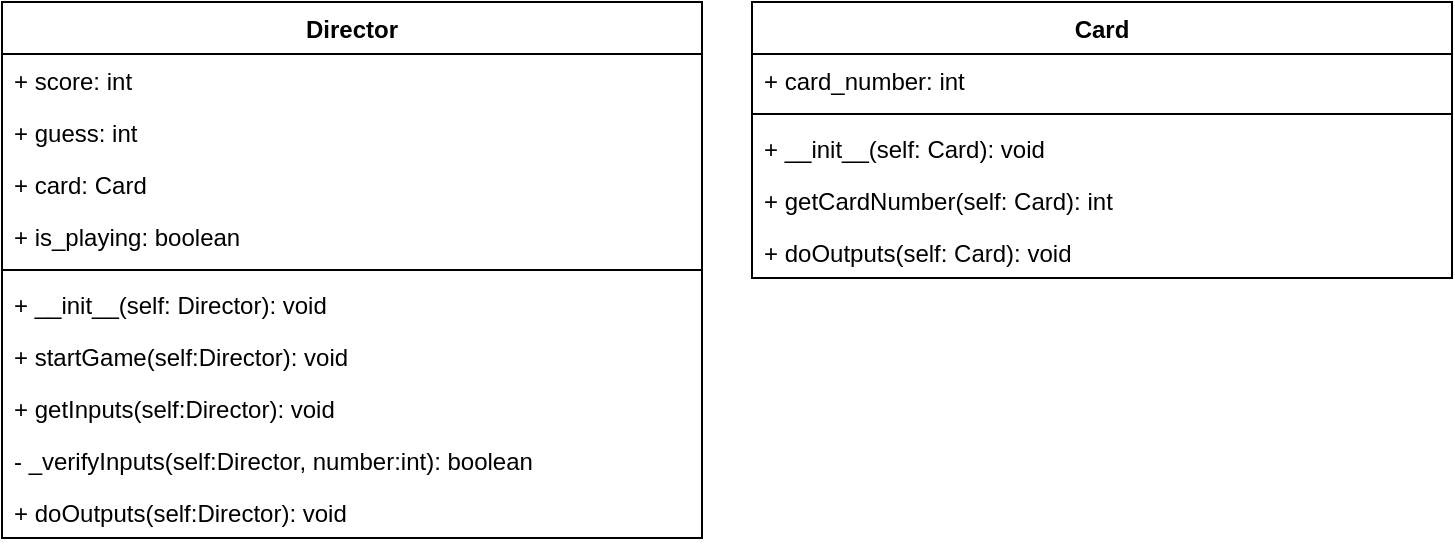 <mxfile version="20.0.1" type="device"><diagram id="SQ3CKVOHHR1j8xyti4kj" name="Page-1"><mxGraphModel dx="1422" dy="705" grid="1" gridSize="10" guides="1" tooltips="1" connect="1" arrows="1" fold="1" page="1" pageScale="1" pageWidth="850" pageHeight="1100" math="0" shadow="0"><root><mxCell id="0"/><mxCell id="1" parent="0"/><mxCell id="2LGIwAv6ksdNcT5cE-Ae-1" value="Director" style="swimlane;fontStyle=1;align=center;verticalAlign=top;childLayout=stackLayout;horizontal=1;startSize=26;horizontalStack=0;resizeParent=1;resizeParentMax=0;resizeLast=0;collapsible=1;marginBottom=0;" vertex="1" parent="1"><mxGeometry x="50" y="160" width="350" height="268" as="geometry"/></mxCell><mxCell id="2LGIwAv6ksdNcT5cE-Ae-2" value="+ score: int" style="text;strokeColor=none;fillColor=none;align=left;verticalAlign=top;spacingLeft=4;spacingRight=4;overflow=hidden;rotatable=0;points=[[0,0.5],[1,0.5]];portConstraint=eastwest;" vertex="1" parent="2LGIwAv6ksdNcT5cE-Ae-1"><mxGeometry y="26" width="350" height="26" as="geometry"/></mxCell><mxCell id="2LGIwAv6ksdNcT5cE-Ae-8" value="+ guess: int" style="text;strokeColor=none;fillColor=none;align=left;verticalAlign=top;spacingLeft=4;spacingRight=4;overflow=hidden;rotatable=0;points=[[0,0.5],[1,0.5]];portConstraint=eastwest;" vertex="1" parent="2LGIwAv6ksdNcT5cE-Ae-1"><mxGeometry y="52" width="350" height="26" as="geometry"/></mxCell><mxCell id="2LGIwAv6ksdNcT5cE-Ae-10" value="+ card: Card" style="text;strokeColor=none;fillColor=none;align=left;verticalAlign=top;spacingLeft=4;spacingRight=4;overflow=hidden;rotatable=0;points=[[0,0.5],[1,0.5]];portConstraint=eastwest;" vertex="1" parent="2LGIwAv6ksdNcT5cE-Ae-1"><mxGeometry y="78" width="350" height="26" as="geometry"/></mxCell><mxCell id="2LGIwAv6ksdNcT5cE-Ae-5" value="+ is_playing: boolean" style="text;strokeColor=none;fillColor=none;align=left;verticalAlign=top;spacingLeft=4;spacingRight=4;overflow=hidden;rotatable=0;points=[[0,0.5],[1,0.5]];portConstraint=eastwest;" vertex="1" parent="2LGIwAv6ksdNcT5cE-Ae-1"><mxGeometry y="104" width="350" height="26" as="geometry"/></mxCell><mxCell id="2LGIwAv6ksdNcT5cE-Ae-3" value="" style="line;strokeWidth=1;fillColor=none;align=left;verticalAlign=middle;spacingTop=-1;spacingLeft=3;spacingRight=3;rotatable=0;labelPosition=right;points=[];portConstraint=eastwest;" vertex="1" parent="2LGIwAv6ksdNcT5cE-Ae-1"><mxGeometry y="130" width="350" height="8" as="geometry"/></mxCell><mxCell id="2LGIwAv6ksdNcT5cE-Ae-4" value="+ __init__(self: Director): void" style="text;strokeColor=none;fillColor=none;align=left;verticalAlign=top;spacingLeft=4;spacingRight=4;overflow=hidden;rotatable=0;points=[[0,0.5],[1,0.5]];portConstraint=eastwest;" vertex="1" parent="2LGIwAv6ksdNcT5cE-Ae-1"><mxGeometry y="138" width="350" height="26" as="geometry"/></mxCell><mxCell id="2LGIwAv6ksdNcT5cE-Ae-6" value="+ startGame(self:Director): void" style="text;strokeColor=none;fillColor=none;align=left;verticalAlign=top;spacingLeft=4;spacingRight=4;overflow=hidden;rotatable=0;points=[[0,0.5],[1,0.5]];portConstraint=eastwest;" vertex="1" parent="2LGIwAv6ksdNcT5cE-Ae-1"><mxGeometry y="164" width="350" height="26" as="geometry"/></mxCell><mxCell id="2LGIwAv6ksdNcT5cE-Ae-7" value="+ getInputs(self:Director): void" style="text;strokeColor=none;fillColor=none;align=left;verticalAlign=top;spacingLeft=4;spacingRight=4;overflow=hidden;rotatable=0;points=[[0,0.5],[1,0.5]];portConstraint=eastwest;" vertex="1" parent="2LGIwAv6ksdNcT5cE-Ae-1"><mxGeometry y="190" width="350" height="26" as="geometry"/></mxCell><mxCell id="2LGIwAv6ksdNcT5cE-Ae-9" value="- _verifyInputs(self:Director, number:int): boolean" style="text;strokeColor=none;fillColor=none;align=left;verticalAlign=top;spacingLeft=4;spacingRight=4;overflow=hidden;rotatable=0;points=[[0,0.5],[1,0.5]];portConstraint=eastwest;" vertex="1" parent="2LGIwAv6ksdNcT5cE-Ae-1"><mxGeometry y="216" width="350" height="26" as="geometry"/></mxCell><mxCell id="2LGIwAv6ksdNcT5cE-Ae-11" value="+ doOutputs(self:Director): void" style="text;strokeColor=none;fillColor=none;align=left;verticalAlign=top;spacingLeft=4;spacingRight=4;overflow=hidden;rotatable=0;points=[[0,0.5],[1,0.5]];portConstraint=eastwest;" vertex="1" parent="2LGIwAv6ksdNcT5cE-Ae-1"><mxGeometry y="242" width="350" height="26" as="geometry"/></mxCell><mxCell id="2LGIwAv6ksdNcT5cE-Ae-12" value="Card" style="swimlane;fontStyle=1;align=center;verticalAlign=top;childLayout=stackLayout;horizontal=1;startSize=26;horizontalStack=0;resizeParent=1;resizeParentMax=0;resizeLast=0;collapsible=1;marginBottom=0;" vertex="1" parent="1"><mxGeometry x="425" y="160" width="350" height="138" as="geometry"/></mxCell><mxCell id="2LGIwAv6ksdNcT5cE-Ae-18" value="+ card_number: int" style="text;strokeColor=none;fillColor=none;align=left;verticalAlign=top;spacingLeft=4;spacingRight=4;overflow=hidden;rotatable=0;points=[[0,0.5],[1,0.5]];portConstraint=eastwest;" vertex="1" parent="2LGIwAv6ksdNcT5cE-Ae-12"><mxGeometry y="26" width="350" height="26" as="geometry"/></mxCell><mxCell id="2LGIwAv6ksdNcT5cE-Ae-17" value="" style="line;strokeWidth=1;fillColor=none;align=left;verticalAlign=middle;spacingTop=-1;spacingLeft=3;spacingRight=3;rotatable=0;labelPosition=right;points=[];portConstraint=eastwest;" vertex="1" parent="2LGIwAv6ksdNcT5cE-Ae-12"><mxGeometry y="52" width="350" height="8" as="geometry"/></mxCell><mxCell id="2LGIwAv6ksdNcT5cE-Ae-23" value="+ __init__(self: Card): void" style="text;strokeColor=none;fillColor=none;align=left;verticalAlign=top;spacingLeft=4;spacingRight=4;overflow=hidden;rotatable=0;points=[[0,0.5],[1,0.5]];portConstraint=eastwest;" vertex="1" parent="2LGIwAv6ksdNcT5cE-Ae-12"><mxGeometry y="60" width="350" height="26" as="geometry"/></mxCell><mxCell id="2LGIwAv6ksdNcT5cE-Ae-21" value="+ getCardNumber(self: Card): int" style="text;strokeColor=none;fillColor=none;align=left;verticalAlign=top;spacingLeft=4;spacingRight=4;overflow=hidden;rotatable=0;points=[[0,0.5],[1,0.5]];portConstraint=eastwest;" vertex="1" parent="2LGIwAv6ksdNcT5cE-Ae-12"><mxGeometry y="86" width="350" height="26" as="geometry"/></mxCell><mxCell id="2LGIwAv6ksdNcT5cE-Ae-22" value="+ doOutputs(self: Card): void" style="text;strokeColor=none;fillColor=none;align=left;verticalAlign=top;spacingLeft=4;spacingRight=4;overflow=hidden;rotatable=0;points=[[0,0.5],[1,0.5]];portConstraint=eastwest;" vertex="1" parent="2LGIwAv6ksdNcT5cE-Ae-12"><mxGeometry y="112" width="350" height="26" as="geometry"/></mxCell></root></mxGraphModel></diagram></mxfile>
